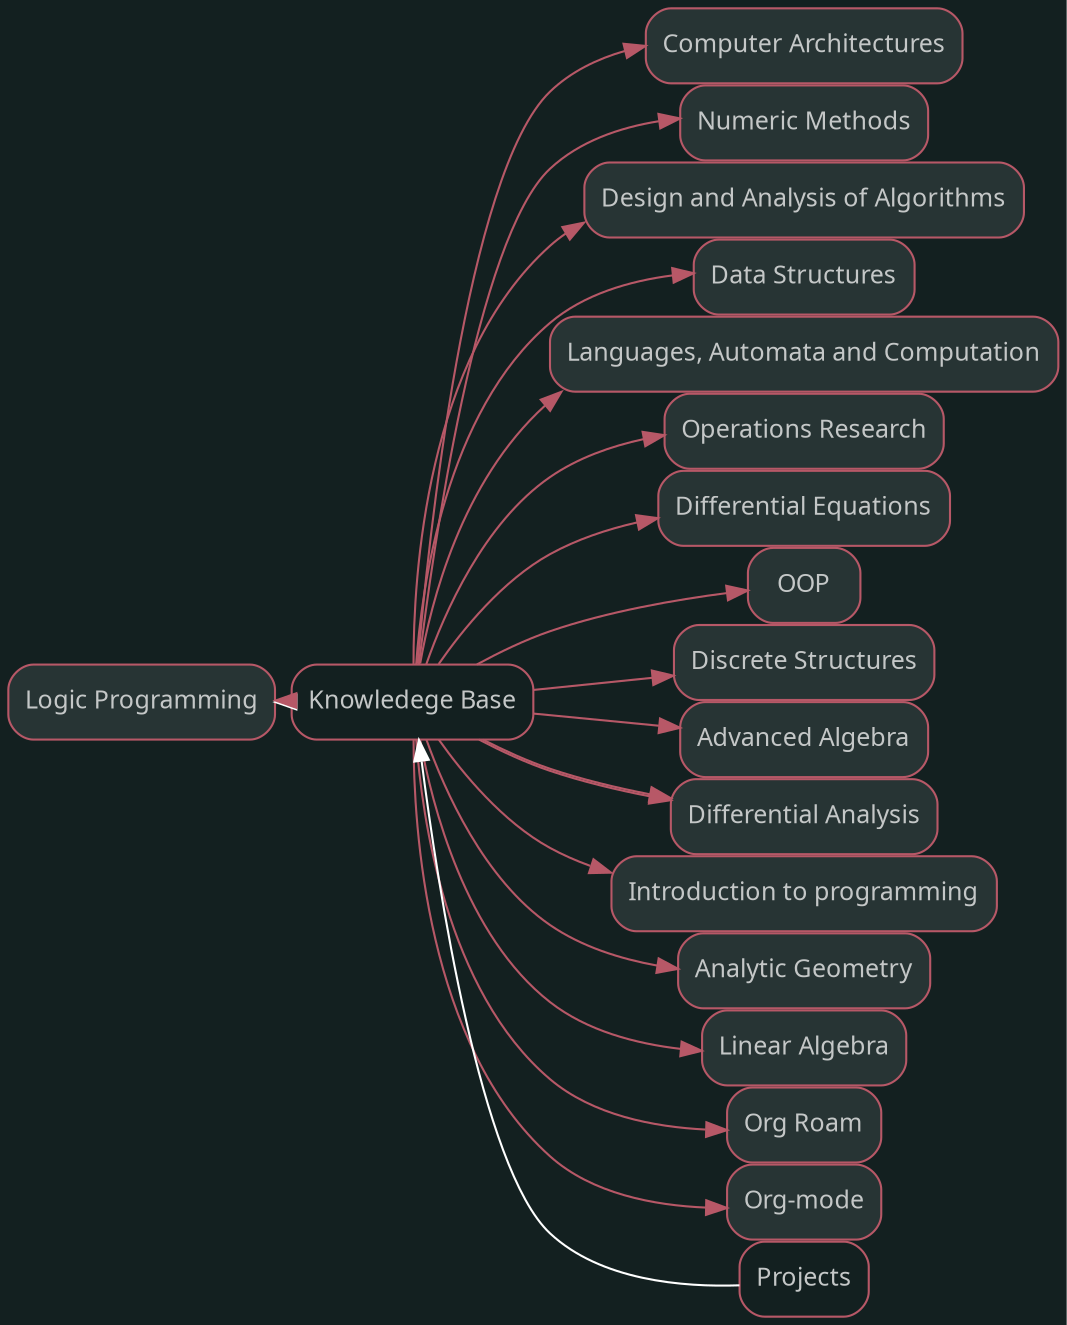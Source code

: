 digraph "Logic Programming" {graph [nodesep=0,ranksep=0,rankdir="LR",bgcolor="#132020"];node [shape="rectangle",style="rounded,filled",fontname="sans",fontsize="12px",labelfontname="sans",color="#b75867",fillcolor="#273434",fontcolor="#c4c7c7"];"Logic Programming" [label="Logic Programming",tooltip="Logic Programming",URL="../Logic Programming.html",target="_parent"];subgraph "Forward Logic Programming" {edge [color="#b75867"];}
node [shape="rectangle",style="rounded",fontname="sans",fontsize="12px",labelfontname="sans",color="#b75867",fillcolor="#FFFFFF",fontcolor="#c4c7c7"];"Knowledege Base" [label="Knowledege Base",tooltip="Knowledege Base",URL="../Knowledege Base.html",target="_parent"];subgraph "Backward Logic Programming" {edge [dir="back",color="#FFFFFF"];"Logic Programming" -> "Knowledege Base";}node [shape="rectangle",style="rounded,filled",fontname="sans",fontsize="12px",labelfontname="sans",color="#b75867",fillcolor="#273434",fontcolor="#c4c7c7"];"Knowledege Base" [label="Knowledege Base",tooltip="Knowledege Base",URL="../Knowledege Base.html",target="_parent"];"Computer Architectures" [label="Computer Architectures",tooltip="Computer Architectures",URL="../Computer Architectures.html",target="_parent"];"Numeric Methods" [label="Numeric Methods",tooltip="Numeric Methods",URL="../Numeric Methods.html",target="_parent"];"Design and Analysis of Algorithms" [label="Design and Analysis of Algorithms",tooltip="Design and Analysis of Algorithms",URL="../Design and Analysis of Algorithms.html",target="_parent"];"Logic Programming" [label="Logic Programming",tooltip="Logic Programming",URL="../Logic Programming.html",target="_parent"];"Data Structures" [label="Data Structures",tooltip="Data Structures",URL="../Data Structures.html",target="_parent"];"Languages, Automata and Computation" [label="Languages, Automata and Computation",tooltip="Languages, Automata and Computation",URL="../Languages, Automata and Computation.html",target="_parent"];"Operations Research" [label="Operations Research",tooltip="Operations Research",URL="../Operations Research.html",target="_parent"];"Differential Equations" [label="Differential Equations",tooltip="Differential Equations",URL="../Differential Equations.html",target="_parent"];"OOP" [label="OOP",tooltip="OOP",URL="../OOP.html",target="_parent"];"Discrete Structures" [label="Discrete Structures",tooltip="Discrete Structures",URL="../Discrete Structures.html",target="_parent"];"Advanced Algebra" [label="Advanced Algebra",tooltip="Advanced Algebra",URL="../Advanced Algebra.html",target="_parent"];"Differential Analysis" [label="Differential Analysis",tooltip="Differential Analysis",URL="../Differential Analysis.html",target="_parent"];"Introduction to programming" [label="Introduction to programming",tooltip="Introduction to programming",URL="../Introduction to programming.html",target="_parent"];"Analytic Geometry" [label="Analytic Geometry",tooltip="Analytic Geometry",URL="../Analytic Geometry.html",target="_parent"];"Linear Algebra" [label="Linear Algebra",tooltip="Linear Algebra",URL="../Linear Algebra.html",target="_parent"];"Org Roam" [label="Org Roam",tooltip="Org Roam",URL="../Org Roam.html",target="_parent"];"Org-mode" [label="Org-mode",tooltip="Org-mode",URL="../Org-mode.html",target="_parent"];subgraph "Forward Knowledege Base" {edge [color="#b75867"];"Knowledege Base" -> "Computer Architectures";"Knowledege Base" -> "Numeric Methods";"Knowledege Base" -> "Design and Analysis of Algorithms";"Knowledege Base" -> "Logic Programming";"Knowledege Base" -> "Data Structures";"Knowledege Base" -> "Languages, Automata and Computation";"Knowledege Base" -> "Operations Research";"Knowledege Base" -> "Differential Equations";"Knowledege Base" -> "OOP";"Knowledege Base" -> "Discrete Structures";"Knowledege Base" -> "Advanced Algebra";"Knowledege Base" -> "Differential Analysis";"Knowledege Base" -> "Introduction to programming";"Knowledege Base" -> "Analytic Geometry";"Knowledege Base" -> "Linear Algebra";"Knowledege Base" -> "Differential Analysis";"Knowledege Base" -> "Org Roam";"Knowledege Base" -> "Org-mode";}
node [shape="rectangle",style="rounded",fontname="sans",fontsize="12px",labelfontname="sans",color="#b75867",fillcolor="#FFFFFF",fontcolor="#c4c7c7"];"Projects" [label="Projects",tooltip="Projects",URL="../Projects.html",target="_parent"];subgraph "Backward Knowledege Base" {edge [dir="back",color="#FFFFFF"];"Knowledege Base" -> "Projects";}}